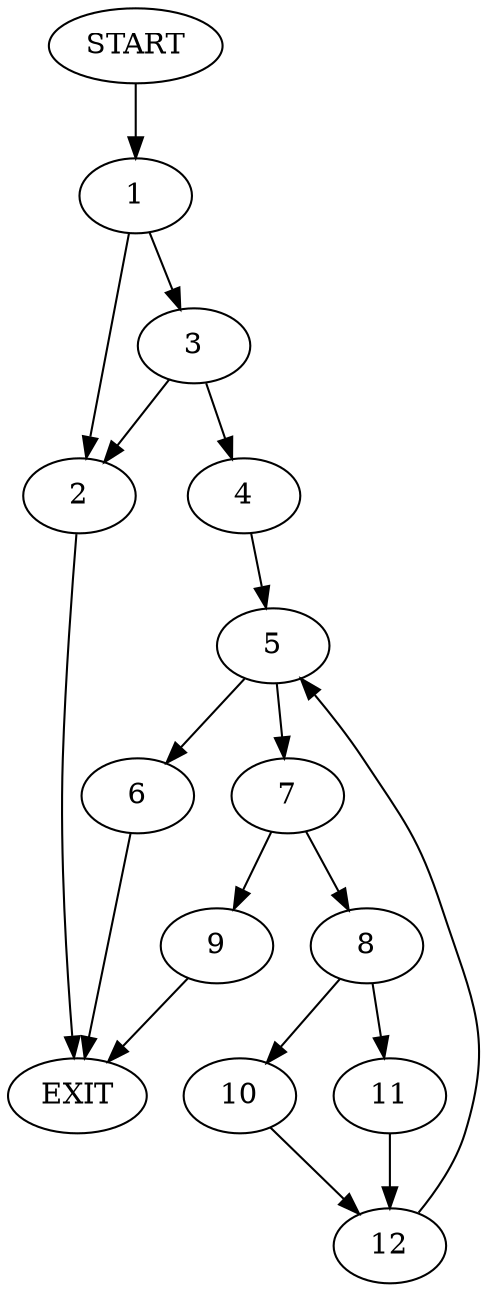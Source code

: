 digraph {
0 [label="START"]
13 [label="EXIT"]
0 -> 1
1 -> 2
1 -> 3
2 -> 13
3 -> 2
3 -> 4
4 -> 5
5 -> 6
5 -> 7
7 -> 8
7 -> 9
6 -> 13
8 -> 10
8 -> 11
9 -> 13
10 -> 12
11 -> 12
12 -> 5
}
